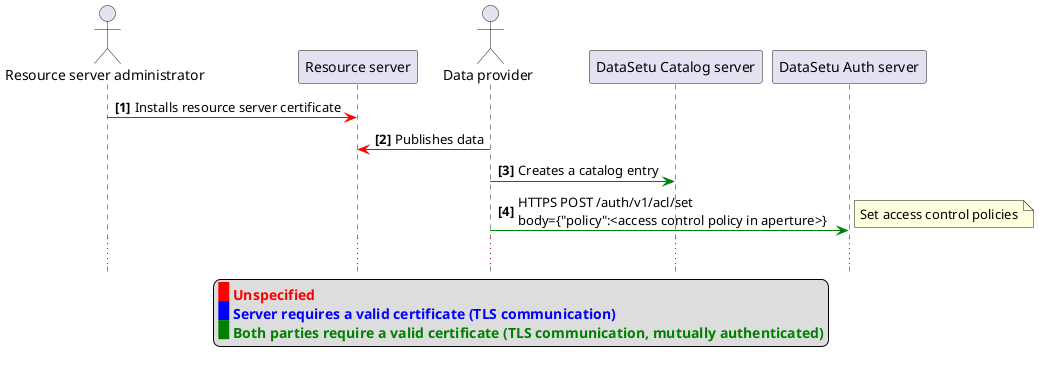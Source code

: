 @startuml
hide footbox

autonumber "<b>[0]"


actor "Resource server administrator" as rsa
participant "Resource server" as rs

actor "Data provider" as p
participant "DataSetu Catalog server" as catalog

participant "DataSetu Auth server" as auth


rsa -[#red]> rs: Installs resource server certificate


p -[#red]> rs : Publishes data

p -[#green]> catalog : Creates a catalog entry



p -[#green]> auth : HTTPS POST /auth/v1/acl/set\nbody={"policy":<access control policy in aperture>}
note right: Set access control policies


...


legend 
<back:#red>   </back> <font color=red><b>Unspecified</b></font>
<back:blue>   </back> <font color=blue><b>Server requires a valid certificate (TLS communication)</b></font>
<back:green>   </back> <font color=green><b>Both parties require a valid certificate (TLS communication, mutually authenticated)</b></font>
endlegend
@enduml

